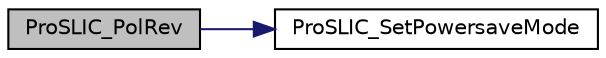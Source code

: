 digraph "ProSLIC_PolRev"
{
  edge [fontname="Helvetica",fontsize="10",labelfontname="Helvetica",labelfontsize="10"];
  node [fontname="Helvetica",fontsize="10",shape=record];
  rankdir="LR";
  Node1 [label="ProSLIC_PolRev",height=0.2,width=0.4,color="black", fillcolor="grey75", style="filled", fontcolor="black"];
  Node1 -> Node2 [color="midnightblue",fontsize="10",style="solid",fontname="Helvetica"];
  Node2 [label="ProSLIC_SetPowersaveMode",height=0.2,width=0.4,color="black", fillcolor="white", style="filled",URL="$group___p_r_o_s_l_i_c___d_c_f_e_e_d.html#ga9283b3779812fbdda45dcc67bcb387a0",tooltip="This function allows one to enable/disable power savings mode found on some of the chipsets..."];
}
